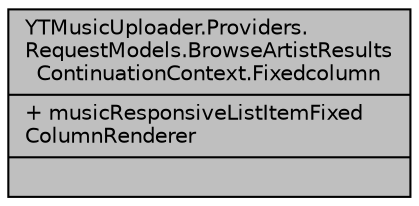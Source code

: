 digraph "YTMusicUploader.Providers.RequestModels.BrowseArtistResultsContinuationContext.Fixedcolumn"
{
 // LATEX_PDF_SIZE
  edge [fontname="Helvetica",fontsize="10",labelfontname="Helvetica",labelfontsize="10"];
  node [fontname="Helvetica",fontsize="10",shape=record];
  Node1 [label="{YTMusicUploader.Providers.\lRequestModels.BrowseArtistResults\lContinuationContext.Fixedcolumn\n|+ musicResponsiveListItemFixed\lColumnRenderer\l|}",height=0.2,width=0.4,color="black", fillcolor="grey75", style="filled", fontcolor="black",tooltip=" "];
}
